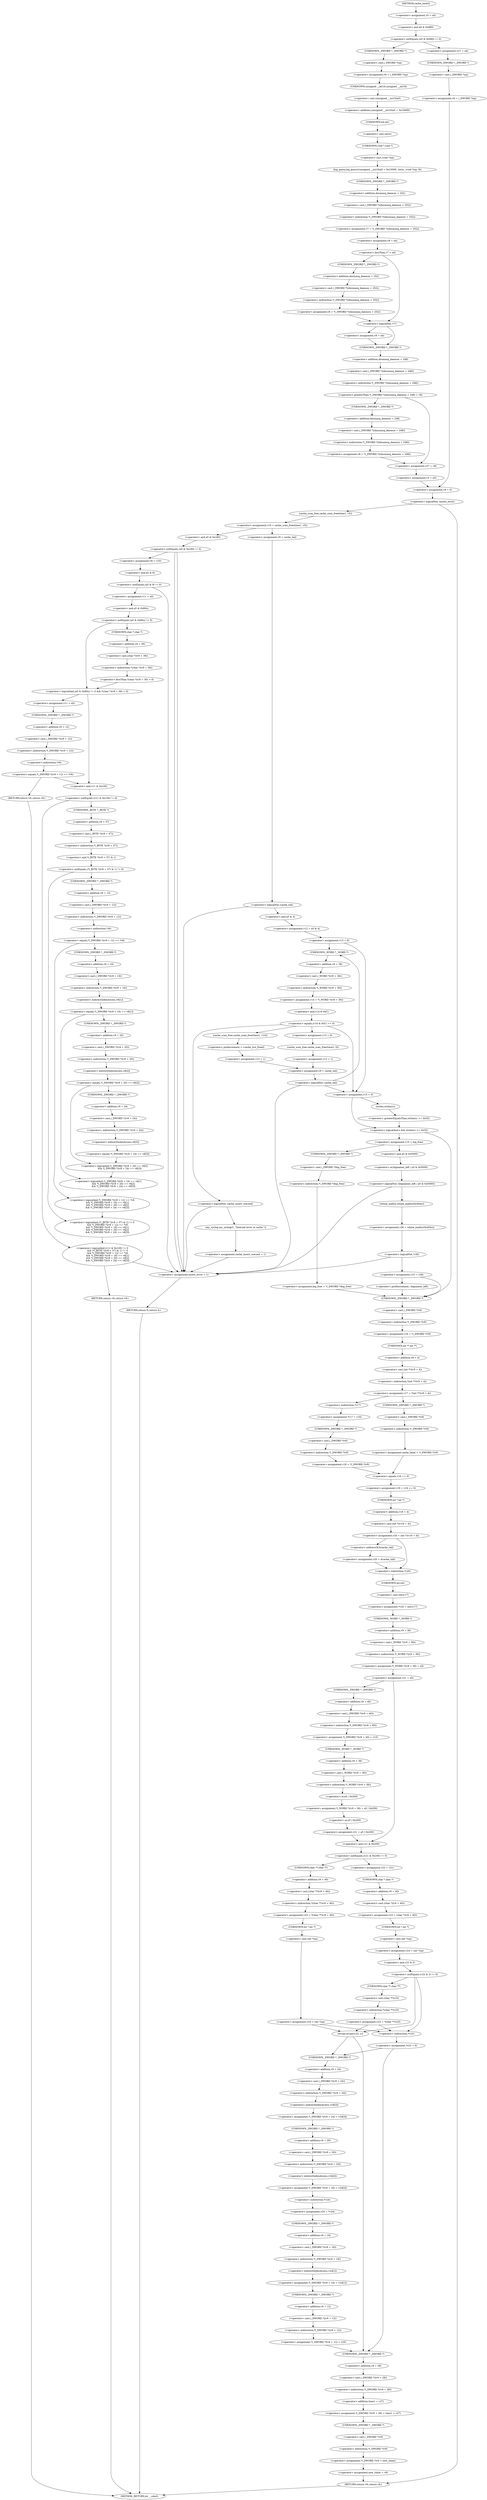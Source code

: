 digraph cache_insert {  
"1000152" [label = "(<operator>.assignment,v5 = a5)" ]
"1000156" [label = "(<operator>.notEquals,(a5 & 0x980) != 0)" ]
"1000157" [label = "(<operator>.and,a5 & 0x980)" ]
"1000162" [label = "(<operator>.assignment,v6 = (_DWORD *)cp)" ]
"1000164" [label = "(<operator>.cast,(_DWORD *)cp)" ]
"1000165" [label = "(UNKNOWN,_DWORD *,_DWORD *)" ]
"1000167" [label = "(log_query,log_query((unsigned __int16)a5 + 0x10000, (int)s, (void *)cp, 0))" ]
"1000168" [label = "(<operator>.addition,(unsigned __int16)a5 + 0x10000)" ]
"1000169" [label = "(<operator>.cast,(unsigned __int16)a5)" ]
"1000170" [label = "(UNKNOWN,unsigned __int16,unsigned __int16)" ]
"1000173" [label = "(<operator>.cast,(int)s)" ]
"1000174" [label = "(UNKNOWN,int,int)" ]
"1000176" [label = "(<operator>.cast,(void *)cp)" ]
"1000177" [label = "(UNKNOWN,void *,void *)" ]
"1000180" [label = "(<operator>.assignment,v7 = *(_DWORD *)(dnsmasq_daemon + 252))" ]
"1000182" [label = "(<operator>.indirection,*(_DWORD *)(dnsmasq_daemon + 252))" ]
"1000183" [label = "(<operator>.cast,(_DWORD *)(dnsmasq_daemon + 252))" ]
"1000184" [label = "(UNKNOWN,_DWORD *,_DWORD *)" ]
"1000185" [label = "(<operator>.addition,dnsmasq_daemon + 252)" ]
"1000188" [label = "(<operator>.assignment,v8 = a4)" ]
"1000192" [label = "(<operator>.lessThan,v7 < a4)" ]
"1000195" [label = "(<operator>.assignment,v8 = *(_DWORD *)(dnsmasq_daemon + 252))" ]
"1000197" [label = "(<operator>.indirection,*(_DWORD *)(dnsmasq_daemon + 252))" ]
"1000198" [label = "(<operator>.cast,(_DWORD *)(dnsmasq_daemon + 252))" ]
"1000199" [label = "(UNKNOWN,_DWORD *,_DWORD *)" ]
"1000200" [label = "(<operator>.addition,dnsmasq_daemon + 252)" ]
"1000204" [label = "(<operator>.logicalNot,!v7)" ]
"1000206" [label = "(<operator>.assignment,v8 = a4)" ]
"1000210" [label = "(<operator>.greaterThan,*(_DWORD *)(dnsmasq_daemon + 248) > v8)" ]
"1000211" [label = "(<operator>.indirection,*(_DWORD *)(dnsmasq_daemon + 248))" ]
"1000212" [label = "(<operator>.cast,(_DWORD *)(dnsmasq_daemon + 248))" ]
"1000213" [label = "(UNKNOWN,_DWORD *,_DWORD *)" ]
"1000214" [label = "(<operator>.addition,dnsmasq_daemon + 248)" ]
"1000218" [label = "(<operator>.assignment,v8 = *(_DWORD *)(dnsmasq_daemon + 248))" ]
"1000220" [label = "(<operator>.indirection,*(_DWORD *)(dnsmasq_daemon + 248))" ]
"1000221" [label = "(<operator>.cast,(_DWORD *)(dnsmasq_daemon + 248))" ]
"1000222" [label = "(UNKNOWN,_DWORD *,_DWORD *)" ]
"1000223" [label = "(<operator>.addition,dnsmasq_daemon + 248)" ]
"1000226" [label = "(<operator>.assignment,v27 = v8)" ]
"1000229" [label = "(<operator>.assignment,v5 = a5)" ]
"1000234" [label = "(<operator>.assignment,v27 = a4)" ]
"1000237" [label = "(<operator>.assignment,v6 = (_DWORD *)cp)" ]
"1000239" [label = "(<operator>.cast,(_DWORD *)cp)" ]
"1000240" [label = "(UNKNOWN,_DWORD *,_DWORD *)" ]
"1000242" [label = "(<operator>.assignment,v9 = 0)" ]
"1000246" [label = "(<operator>.logicalNot,!insert_error)" ]
"1000249" [label = "(<operator>.assignment,v10 = cache_scan_free(time1, v5))" ]
"1000251" [label = "(cache_scan_free,cache_scan_free(time1, v5))" ]
"1000258" [label = "(<operator>.notEquals,(a5 & 0x180) != 0)" ]
"1000259" [label = "(<operator>.and,a5 & 0x180)" ]
"1000267" [label = "(<operator>.assignment,v9 = v10)" ]
"1000271" [label = "(<operator>.notEquals,(a5 & 8) != 0)" ]
"1000272" [label = "(<operator>.and,a5 & 8)" ]
"1000277" [label = "(<operator>.assignment,v11 = a5)" ]
"1000281" [label = "(<operator>.logicalAnd,(a5 & 0x80u) != 0 && *(char *)(v9 + 36) < 0)" ]
"1000282" [label = "(<operator>.notEquals,(a5 & 0x80u) != 0)" ]
"1000283" [label = "(<operator>.and,a5 & 0x80u)" ]
"1000287" [label = "(<operator>.lessThan,*(char *)(v9 + 36) < 0)" ]
"1000288" [label = "(<operator>.indirection,*(char *)(v9 + 36))" ]
"1000289" [label = "(<operator>.cast,(char *)(v9 + 36))" ]
"1000290" [label = "(UNKNOWN,char *,char *)" ]
"1000291" [label = "(<operator>.addition,v9 + 36)" ]
"1000296" [label = "(<operator>.assignment,v11 = a5)" ]
"1000300" [label = "(<operator>.equals,*(_DWORD *)(v9 + 12) == *v6)" ]
"1000301" [label = "(<operator>.indirection,*(_DWORD *)(v9 + 12))" ]
"1000302" [label = "(<operator>.cast,(_DWORD *)(v9 + 12))" ]
"1000303" [label = "(UNKNOWN,_DWORD *,_DWORD *)" ]
"1000304" [label = "(<operator>.addition,v9 + 12)" ]
"1000307" [label = "(<operator>.indirection,*v6)" ]
"1000309" [label = "(RETURN,return v9;,return v9;)" ]
"1000312" [label = "(<operator>.logicalAnd,(v11 & 0x100) != 0\n              && (*(_BYTE *)(v9 + 37) & 1) != 0\n              && *(_DWORD *)(v9 + 12) == *v6\n              && *(_DWORD *)(v9 + 16) == v6[1]\n              && *(_DWORD *)(v9 + 20) == v6[2]\n              && *(_DWORD *)(v9 + 24) == v6[3])" ]
"1000313" [label = "(<operator>.notEquals,(v11 & 0x100) != 0)" ]
"1000314" [label = "(<operator>.and,v11 & 0x100)" ]
"1000318" [label = "(<operator>.logicalAnd,(*(_BYTE *)(v9 + 37) & 1) != 0\n              && *(_DWORD *)(v9 + 12) == *v6\n              && *(_DWORD *)(v9 + 16) == v6[1]\n              && *(_DWORD *)(v9 + 20) == v6[2]\n              && *(_DWORD *)(v9 + 24) == v6[3])" ]
"1000319" [label = "(<operator>.notEquals,(*(_BYTE *)(v9 + 37) & 1) != 0)" ]
"1000320" [label = "(<operator>.and,*(_BYTE *)(v9 + 37) & 1)" ]
"1000321" [label = "(<operator>.indirection,*(_BYTE *)(v9 + 37))" ]
"1000322" [label = "(<operator>.cast,(_BYTE *)(v9 + 37))" ]
"1000323" [label = "(UNKNOWN,_BYTE *,_BYTE *)" ]
"1000324" [label = "(<operator>.addition,v9 + 37)" ]
"1000329" [label = "(<operator>.logicalAnd,*(_DWORD *)(v9 + 12) == *v6\n              && *(_DWORD *)(v9 + 16) == v6[1]\n              && *(_DWORD *)(v9 + 20) == v6[2]\n              && *(_DWORD *)(v9 + 24) == v6[3])" ]
"1000330" [label = "(<operator>.equals,*(_DWORD *)(v9 + 12) == *v6)" ]
"1000331" [label = "(<operator>.indirection,*(_DWORD *)(v9 + 12))" ]
"1000332" [label = "(<operator>.cast,(_DWORD *)(v9 + 12))" ]
"1000333" [label = "(UNKNOWN,_DWORD *,_DWORD *)" ]
"1000334" [label = "(<operator>.addition,v9 + 12)" ]
"1000337" [label = "(<operator>.indirection,*v6)" ]
"1000339" [label = "(<operator>.logicalAnd,*(_DWORD *)(v9 + 16) == v6[1]\n              && *(_DWORD *)(v9 + 20) == v6[2]\n              && *(_DWORD *)(v9 + 24) == v6[3])" ]
"1000340" [label = "(<operator>.equals,*(_DWORD *)(v9 + 16) == v6[1])" ]
"1000341" [label = "(<operator>.indirection,*(_DWORD *)(v9 + 16))" ]
"1000342" [label = "(<operator>.cast,(_DWORD *)(v9 + 16))" ]
"1000343" [label = "(UNKNOWN,_DWORD *,_DWORD *)" ]
"1000344" [label = "(<operator>.addition,v9 + 16)" ]
"1000347" [label = "(<operator>.indirectIndexAccess,v6[1])" ]
"1000350" [label = "(<operator>.logicalAnd,*(_DWORD *)(v9 + 20) == v6[2]\n              && *(_DWORD *)(v9 + 24) == v6[3])" ]
"1000351" [label = "(<operator>.equals,*(_DWORD *)(v9 + 20) == v6[2])" ]
"1000352" [label = "(<operator>.indirection,*(_DWORD *)(v9 + 20))" ]
"1000353" [label = "(<operator>.cast,(_DWORD *)(v9 + 20))" ]
"1000354" [label = "(UNKNOWN,_DWORD *,_DWORD *)" ]
"1000355" [label = "(<operator>.addition,v9 + 20)" ]
"1000358" [label = "(<operator>.indirectIndexAccess,v6[2])" ]
"1000361" [label = "(<operator>.equals,*(_DWORD *)(v9 + 24) == v6[3])" ]
"1000362" [label = "(<operator>.indirection,*(_DWORD *)(v9 + 24))" ]
"1000363" [label = "(<operator>.cast,(_DWORD *)(v9 + 24))" ]
"1000364" [label = "(UNKNOWN,_DWORD *,_DWORD *)" ]
"1000365" [label = "(<operator>.addition,v9 + 24)" ]
"1000368" [label = "(<operator>.indirectIndexAccess,v6[3])" ]
"1000372" [label = "(RETURN,return v9;,return v9;)" ]
"1000375" [label = "(<operator>.assignment,insert_error = 1)" ]
"1000378" [label = "(RETURN,return 0;,return 0;)" ]
"1000380" [label = "(<operator>.assignment,v9 = cache_tail)" ]
"1000384" [label = "(<operator>.logicalNot,!cache_tail)" ]
"1000387" [label = "(<operator>.assignment,v12 = a5 & 4)" ]
"1000389" [label = "(<operator>.and,a5 & 4)" ]
"1000392" [label = "(<operator>.assignment,v13 = 0)" ]
"1000398" [label = "(<operator>.assignment,v14 = *(_WORD *)(v9 + 36))" ]
"1000400" [label = "(<operator>.indirection,*(_WORD *)(v9 + 36))" ]
"1000401" [label = "(<operator>.cast,(_WORD *)(v9 + 36))" ]
"1000402" [label = "(UNKNOWN,_WORD *,_WORD *)" ]
"1000403" [label = "(<operator>.addition,v9 + 36)" ]
"1000407" [label = "(<operator>.equals,(v14 & 0xC) == 0)" ]
"1000408" [label = "(<operator>.and,v14 & 0xC)" ]
"1000417" [label = "(<operator>.logicalNot,!cache_insert_warned)" ]
"1000420" [label = "(my_syslog,my_syslog(3, \"Internal error in cache.\"))" ]
"1000423" [label = "(<operator>.assignment,cache_insert_warned = 1)" ]
"1000430" [label = "(cache_scan_free,cache_scan_free(time1, v14))" ]
"1000433" [label = "(<operator>.preIncrement,++cache_live_freed)" ]
"1000435" [label = "(<operator>.assignment,v13 = 1)" ]
"1000440" [label = "(<operator>.assignment,v13 = 0)" ]
"1000443" [label = "(cache_scan_free,cache_scan_free(time1, 0))" ]
"1000446" [label = "(<operator>.assignment,v12 = 1)" ]
"1000449" [label = "(<operator>.assignment,v9 = cache_tail)" ]
"1000453" [label = "(<operator>.logicalNot,!cache_tail)" ]
"1000456" [label = "(<operator>.assignment,v15 = 0)" ]
"1000460" [label = "(<operator>.logicalAnd,s && strlen(s) >= 0x32)" ]
"1000462" [label = "(<operator>.greaterEqualsThan,strlen(s) >= 0x32)" ]
"1000463" [label = "(strlen,strlen(s))" ]
"1000467" [label = "(<operator>.assignment,v15 = big_free)" ]
"1000473" [label = "(<operator>.assignment,big_free = *(_DWORD *)big_free)" ]
"1000475" [label = "(<operator>.indirection,*(_DWORD *)big_free)" ]
"1000476" [label = "(<operator>.cast,(_DWORD *)big_free)" ]
"1000477" [label = "(UNKNOWN,_DWORD *,_DWORD *)" ]
"1000482" [label = "(<operator>.logicalNot,!(bignames_left | a5 & 0x5000))" ]
"1000483" [label = "(<operator>.or,bignames_left | a5 & 0x5000)" ]
"1000485" [label = "(<operator>.and,a5 & 0x5000)" ]
"1000489" [label = "(<operator>.assignment,v26 = whine_malloc(0x404u))" ]
"1000491" [label = "(whine_malloc,whine_malloc(0x404u))" ]
"1000494" [label = "(<operator>.logicalNot,!v26)" ]
"1000497" [label = "(<operator>.assignment,v15 = v26)" ]
"1000502" [label = "(<operator>.preDecrement,--bignames_left)" ]
"1000504" [label = "(<operator>.assignment,v16 = *(_DWORD *)v9)" ]
"1000506" [label = "(<operator>.indirection,*(_DWORD *)v9)" ]
"1000507" [label = "(<operator>.cast,(_DWORD *)v9)" ]
"1000508" [label = "(UNKNOWN,_DWORD *,_DWORD *)" ]
"1000510" [label = "(<operator>.assignment,v17 = *(int **)(v9 + 4))" ]
"1000512" [label = "(<operator>.indirection,*(int **)(v9 + 4))" ]
"1000513" [label = "(<operator>.cast,(int **)(v9 + 4))" ]
"1000514" [label = "(UNKNOWN,int **,int **)" ]
"1000515" [label = "(<operator>.addition,v9 + 4)" ]
"1000521" [label = "(<operator>.assignment,*v17 = v16)" ]
"1000522" [label = "(<operator>.indirection,*v17)" ]
"1000525" [label = "(<operator>.assignment,v16 = *(_DWORD *)v9)" ]
"1000527" [label = "(<operator>.indirection,*(_DWORD *)v9)" ]
"1000528" [label = "(<operator>.cast,(_DWORD *)v9)" ]
"1000529" [label = "(UNKNOWN,_DWORD *,_DWORD *)" ]
"1000533" [label = "(<operator>.assignment,cache_head = *(_DWORD *)v9)" ]
"1000535" [label = "(<operator>.indirection,*(_DWORD *)v9)" ]
"1000536" [label = "(<operator>.cast,(_DWORD *)v9)" ]
"1000537" [label = "(UNKNOWN,_DWORD *,_DWORD *)" ]
"1000539" [label = "(<operator>.assignment,v19 = v16 == 0)" ]
"1000541" [label = "(<operator>.equals,v16 == 0)" ]
"1000544" [label = "(<operator>.assignment,v20 = (int *)(v16 + 4))" ]
"1000546" [label = "(<operator>.cast,(int *)(v16 + 4))" ]
"1000547" [label = "(UNKNOWN,int *,int *)" ]
"1000548" [label = "(<operator>.addition,v16 + 4)" ]
"1000553" [label = "(<operator>.assignment,v20 = &cache_tail)" ]
"1000555" [label = "(<operator>.addressOf,&cache_tail)" ]
"1000557" [label = "(<operator>.assignment,*v20 = (int)v17)" ]
"1000558" [label = "(<operator>.indirection,*v20)" ]
"1000560" [label = "(<operator>.cast,(int)v17)" ]
"1000561" [label = "(UNKNOWN,int,int)" ]
"1000563" [label = "(<operator>.assignment,*(_WORD *)(v9 + 36) = a5)" ]
"1000564" [label = "(<operator>.indirection,*(_WORD *)(v9 + 36))" ]
"1000565" [label = "(<operator>.cast,(_WORD *)(v9 + 36))" ]
"1000566" [label = "(UNKNOWN,_WORD *,_WORD *)" ]
"1000567" [label = "(<operator>.addition,v9 + 36)" ]
"1000571" [label = "(<operator>.assignment,v21 = a5)" ]
"1000577" [label = "(<operator>.assignment,*(_DWORD *)(v9 + 40) = v15)" ]
"1000578" [label = "(<operator>.indirection,*(_DWORD *)(v9 + 40))" ]
"1000579" [label = "(<operator>.cast,(_DWORD *)(v9 + 40))" ]
"1000580" [label = "(UNKNOWN,_DWORD *,_DWORD *)" ]
"1000581" [label = "(<operator>.addition,v9 + 40)" ]
"1000585" [label = "(<operator>.assignment,*(_WORD *)(v9 + 36) = a5 | 0x200)" ]
"1000586" [label = "(<operator>.indirection,*(_WORD *)(v9 + 36))" ]
"1000587" [label = "(<operator>.cast,(_WORD *)(v9 + 36))" ]
"1000588" [label = "(UNKNOWN,_WORD *,_WORD *)" ]
"1000589" [label = "(<operator>.addition,v9 + 36)" ]
"1000592" [label = "(<operator>.or,a5 | 0x200)" ]
"1000595" [label = "(<operator>.assignment,v21 = a5 | 0x200)" ]
"1000597" [label = "(<operator>.or,a5 | 0x200)" ]
"1000601" [label = "(<operator>.notEquals,(v21 & 0x200) != 0)" ]
"1000602" [label = "(<operator>.and,v21 & 0x200)" ]
"1000607" [label = "(<operator>.assignment,v23 = *(char **)(v9 + 40))" ]
"1000609" [label = "(<operator>.indirection,*(char **)(v9 + 40))" ]
"1000610" [label = "(<operator>.cast,(char **)(v9 + 40))" ]
"1000611" [label = "(UNKNOWN,char **,char **)" ]
"1000612" [label = "(<operator>.addition,v9 + 40)" ]
"1000615" [label = "(<operator>.assignment,v24 = (int *)cp)" ]
"1000617" [label = "(<operator>.cast,(int *)cp)" ]
"1000618" [label = "(UNKNOWN,int *,int *)" ]
"1000622" [label = "(<operator>.assignment,v22 = v21)" ]
"1000625" [label = "(<operator>.assignment,v23 = (char *)(v9 + 40))" ]
"1000627" [label = "(<operator>.cast,(char *)(v9 + 40))" ]
"1000628" [label = "(UNKNOWN,char *,char *)" ]
"1000629" [label = "(<operator>.addition,v9 + 40)" ]
"1000632" [label = "(<operator>.assignment,v24 = (int *)cp)" ]
"1000634" [label = "(<operator>.cast,(int *)cp)" ]
"1000635" [label = "(UNKNOWN,int *,int *)" ]
"1000638" [label = "(<operator>.notEquals,(v22 & 2) != 0)" ]
"1000639" [label = "(<operator>.and,v22 & 2)" ]
"1000643" [label = "(<operator>.assignment,v23 = *(char **)v23)" ]
"1000645" [label = "(<operator>.indirection,*(char **)v23)" ]
"1000646" [label = "(<operator>.cast,(char **)v23)" ]
"1000647" [label = "(UNKNOWN,char **,char **)" ]
"1000651" [label = "(strcpy,strcpy(v23, s))" ]
"1000655" [label = "(<operator>.assignment,*v23 = 0)" ]
"1000656" [label = "(<operator>.indirection,*v23)" ]
"1000662" [label = "(<operator>.assignment,*(_DWORD *)(v9 + 24) = v24[3])" ]
"1000663" [label = "(<operator>.indirection,*(_DWORD *)(v9 + 24))" ]
"1000664" [label = "(<operator>.cast,(_DWORD *)(v9 + 24))" ]
"1000665" [label = "(UNKNOWN,_DWORD *,_DWORD *)" ]
"1000666" [label = "(<operator>.addition,v9 + 24)" ]
"1000669" [label = "(<operator>.indirectIndexAccess,v24[3])" ]
"1000672" [label = "(<operator>.assignment,*(_DWORD *)(v9 + 20) = v24[2])" ]
"1000673" [label = "(<operator>.indirection,*(_DWORD *)(v9 + 20))" ]
"1000674" [label = "(<operator>.cast,(_DWORD *)(v9 + 20))" ]
"1000675" [label = "(UNKNOWN,_DWORD *,_DWORD *)" ]
"1000676" [label = "(<operator>.addition,v9 + 20)" ]
"1000679" [label = "(<operator>.indirectIndexAccess,v24[2])" ]
"1000682" [label = "(<operator>.assignment,v25 = *v24)" ]
"1000684" [label = "(<operator>.indirection,*v24)" ]
"1000686" [label = "(<operator>.assignment,*(_DWORD *)(v9 + 16) = v24[1])" ]
"1000687" [label = "(<operator>.indirection,*(_DWORD *)(v9 + 16))" ]
"1000688" [label = "(<operator>.cast,(_DWORD *)(v9 + 16))" ]
"1000689" [label = "(UNKNOWN,_DWORD *,_DWORD *)" ]
"1000690" [label = "(<operator>.addition,v9 + 16)" ]
"1000693" [label = "(<operator>.indirectIndexAccess,v24[1])" ]
"1000696" [label = "(<operator>.assignment,*(_DWORD *)(v9 + 12) = v25)" ]
"1000697" [label = "(<operator>.indirection,*(_DWORD *)(v9 + 12))" ]
"1000698" [label = "(<operator>.cast,(_DWORD *)(v9 + 12))" ]
"1000699" [label = "(UNKNOWN,_DWORD *,_DWORD *)" ]
"1000700" [label = "(<operator>.addition,v9 + 12)" ]
"1000704" [label = "(<operator>.assignment,*(_DWORD *)(v9 + 28) = time1 + v27)" ]
"1000705" [label = "(<operator>.indirection,*(_DWORD *)(v9 + 28))" ]
"1000706" [label = "(<operator>.cast,(_DWORD *)(v9 + 28))" ]
"1000707" [label = "(UNKNOWN,_DWORD *,_DWORD *)" ]
"1000708" [label = "(<operator>.addition,v9 + 28)" ]
"1000711" [label = "(<operator>.addition,time1 + v27)" ]
"1000714" [label = "(<operator>.assignment,*(_DWORD *)v9 = new_chain)" ]
"1000715" [label = "(<operator>.indirection,*(_DWORD *)v9)" ]
"1000716" [label = "(<operator>.cast,(_DWORD *)v9)" ]
"1000717" [label = "(UNKNOWN,_DWORD *,_DWORD *)" ]
"1000720" [label = "(<operator>.assignment,new_chain = v9)" ]
"1000723" [label = "(RETURN,return v9;,return v9;)" ]
"1000123" [label = "(METHOD,cache_insert)" ]
"1000725" [label = "(METHOD_RETURN,int __cdecl)" ]
  "1000152" -> "1000157" 
  "1000156" -> "1000165" 
  "1000156" -> "1000234" 
  "1000157" -> "1000156" 
  "1000162" -> "1000170" 
  "1000164" -> "1000162" 
  "1000165" -> "1000164" 
  "1000167" -> "1000184" 
  "1000168" -> "1000174" 
  "1000169" -> "1000168" 
  "1000170" -> "1000169" 
  "1000173" -> "1000177" 
  "1000174" -> "1000173" 
  "1000176" -> "1000167" 
  "1000177" -> "1000176" 
  "1000180" -> "1000188" 
  "1000182" -> "1000180" 
  "1000183" -> "1000182" 
  "1000184" -> "1000185" 
  "1000185" -> "1000183" 
  "1000188" -> "1000192" 
  "1000192" -> "1000199" 
  "1000192" -> "1000204" 
  "1000195" -> "1000204" 
  "1000197" -> "1000195" 
  "1000198" -> "1000197" 
  "1000199" -> "1000200" 
  "1000200" -> "1000198" 
  "1000204" -> "1000213" 
  "1000204" -> "1000206" 
  "1000206" -> "1000213" 
  "1000210" -> "1000222" 
  "1000210" -> "1000226" 
  "1000211" -> "1000210" 
  "1000212" -> "1000211" 
  "1000213" -> "1000214" 
  "1000214" -> "1000212" 
  "1000218" -> "1000226" 
  "1000220" -> "1000218" 
  "1000221" -> "1000220" 
  "1000222" -> "1000223" 
  "1000223" -> "1000221" 
  "1000226" -> "1000229" 
  "1000229" -> "1000242" 
  "1000234" -> "1000240" 
  "1000237" -> "1000242" 
  "1000239" -> "1000237" 
  "1000240" -> "1000239" 
  "1000242" -> "1000246" 
  "1000246" -> "1000251" 
  "1000246" -> "1000723" 
  "1000249" -> "1000259" 
  "1000249" -> "1000380" 
  "1000251" -> "1000249" 
  "1000258" -> "1000267" 
  "1000258" -> "1000375" 
  "1000258" -> "1000375" 
  "1000259" -> "1000258" 
  "1000267" -> "1000272" 
  "1000271" -> "1000277" 
  "1000271" -> "1000375" 
  "1000272" -> "1000271" 
  "1000277" -> "1000283" 
  "1000281" -> "1000296" 
  "1000281" -> "1000314" 
  "1000282" -> "1000290" 
  "1000282" -> "1000281" 
  "1000283" -> "1000282" 
  "1000287" -> "1000281" 
  "1000288" -> "1000287" 
  "1000289" -> "1000288" 
  "1000290" -> "1000291" 
  "1000291" -> "1000289" 
  "1000296" -> "1000303" 
  "1000300" -> "1000309" 
  "1000300" -> "1000314" 
  "1000301" -> "1000307" 
  "1000302" -> "1000301" 
  "1000303" -> "1000304" 
  "1000304" -> "1000302" 
  "1000307" -> "1000300" 
  "1000309" -> "1000725" 
  "1000312" -> "1000372" 
  "1000312" -> "1000375" 
  "1000313" -> "1000323" 
  "1000313" -> "1000312" 
  "1000314" -> "1000313" 
  "1000318" -> "1000312" 
  "1000319" -> "1000333" 
  "1000319" -> "1000318" 
  "1000320" -> "1000319" 
  "1000321" -> "1000320" 
  "1000322" -> "1000321" 
  "1000323" -> "1000324" 
  "1000324" -> "1000322" 
  "1000329" -> "1000318" 
  "1000330" -> "1000343" 
  "1000330" -> "1000329" 
  "1000331" -> "1000337" 
  "1000332" -> "1000331" 
  "1000333" -> "1000334" 
  "1000334" -> "1000332" 
  "1000337" -> "1000330" 
  "1000339" -> "1000329" 
  "1000340" -> "1000354" 
  "1000340" -> "1000339" 
  "1000341" -> "1000347" 
  "1000342" -> "1000341" 
  "1000343" -> "1000344" 
  "1000344" -> "1000342" 
  "1000347" -> "1000340" 
  "1000350" -> "1000339" 
  "1000351" -> "1000364" 
  "1000351" -> "1000350" 
  "1000352" -> "1000358" 
  "1000353" -> "1000352" 
  "1000354" -> "1000355" 
  "1000355" -> "1000353" 
  "1000358" -> "1000351" 
  "1000361" -> "1000350" 
  "1000362" -> "1000368" 
  "1000363" -> "1000362" 
  "1000364" -> "1000365" 
  "1000365" -> "1000363" 
  "1000368" -> "1000361" 
  "1000372" -> "1000725" 
  "1000375" -> "1000378" 
  "1000378" -> "1000725" 
  "1000380" -> "1000384" 
  "1000384" -> "1000375" 
  "1000384" -> "1000389" 
  "1000387" -> "1000392" 
  "1000389" -> "1000387" 
  "1000392" -> "1000402" 
  "1000392" -> "1000456" 
  "1000398" -> "1000408" 
  "1000400" -> "1000398" 
  "1000401" -> "1000400" 
  "1000402" -> "1000403" 
  "1000403" -> "1000401" 
  "1000407" -> "1000456" 
  "1000407" -> "1000417" 
  "1000407" -> "1000430" 
  "1000407" -> "1000440" 
  "1000408" -> "1000407" 
  "1000417" -> "1000420" 
  "1000417" -> "1000375" 
  "1000420" -> "1000423" 
  "1000423" -> "1000375" 
  "1000430" -> "1000433" 
  "1000433" -> "1000435" 
  "1000435" -> "1000449" 
  "1000440" -> "1000443" 
  "1000443" -> "1000446" 
  "1000446" -> "1000449" 
  "1000449" -> "1000453" 
  "1000453" -> "1000402" 
  "1000453" -> "1000456" 
  "1000453" -> "1000375" 
  "1000456" -> "1000460" 
  "1000456" -> "1000463" 
  "1000460" -> "1000467" 
  "1000460" -> "1000508" 
  "1000462" -> "1000460" 
  "1000463" -> "1000462" 
  "1000467" -> "1000477" 
  "1000467" -> "1000485" 
  "1000473" -> "1000508" 
  "1000475" -> "1000473" 
  "1000476" -> "1000475" 
  "1000477" -> "1000476" 
  "1000482" -> "1000375" 
  "1000482" -> "1000491" 
  "1000483" -> "1000482" 
  "1000485" -> "1000483" 
  "1000489" -> "1000494" 
  "1000491" -> "1000489" 
  "1000494" -> "1000375" 
  "1000494" -> "1000497" 
  "1000497" -> "1000502" 
  "1000497" -> "1000508" 
  "1000502" -> "1000508" 
  "1000504" -> "1000514" 
  "1000506" -> "1000504" 
  "1000507" -> "1000506" 
  "1000508" -> "1000507" 
  "1000510" -> "1000522" 
  "1000510" -> "1000537" 
  "1000512" -> "1000510" 
  "1000513" -> "1000512" 
  "1000514" -> "1000515" 
  "1000515" -> "1000513" 
  "1000521" -> "1000529" 
  "1000522" -> "1000521" 
  "1000525" -> "1000541" 
  "1000527" -> "1000525" 
  "1000528" -> "1000527" 
  "1000529" -> "1000528" 
  "1000533" -> "1000541" 
  "1000535" -> "1000533" 
  "1000536" -> "1000535" 
  "1000537" -> "1000536" 
  "1000539" -> "1000547" 
  "1000541" -> "1000539" 
  "1000544" -> "1000555" 
  "1000544" -> "1000558" 
  "1000546" -> "1000544" 
  "1000547" -> "1000548" 
  "1000548" -> "1000546" 
  "1000553" -> "1000558" 
  "1000555" -> "1000553" 
  "1000557" -> "1000566" 
  "1000558" -> "1000561" 
  "1000560" -> "1000557" 
  "1000561" -> "1000560" 
  "1000563" -> "1000571" 
  "1000564" -> "1000563" 
  "1000565" -> "1000564" 
  "1000566" -> "1000567" 
  "1000567" -> "1000565" 
  "1000571" -> "1000580" 
  "1000571" -> "1000602" 
  "1000577" -> "1000588" 
  "1000578" -> "1000577" 
  "1000579" -> "1000578" 
  "1000580" -> "1000581" 
  "1000581" -> "1000579" 
  "1000585" -> "1000597" 
  "1000586" -> "1000592" 
  "1000587" -> "1000586" 
  "1000588" -> "1000589" 
  "1000589" -> "1000587" 
  "1000592" -> "1000585" 
  "1000595" -> "1000602" 
  "1000597" -> "1000595" 
  "1000601" -> "1000611" 
  "1000601" -> "1000622" 
  "1000602" -> "1000601" 
  "1000607" -> "1000618" 
  "1000609" -> "1000607" 
  "1000610" -> "1000609" 
  "1000611" -> "1000612" 
  "1000612" -> "1000610" 
  "1000615" -> "1000651" 
  "1000615" -> "1000656" 
  "1000617" -> "1000615" 
  "1000618" -> "1000617" 
  "1000622" -> "1000628" 
  "1000625" -> "1000635" 
  "1000627" -> "1000625" 
  "1000628" -> "1000629" 
  "1000629" -> "1000627" 
  "1000632" -> "1000639" 
  "1000634" -> "1000632" 
  "1000635" -> "1000634" 
  "1000638" -> "1000647" 
  "1000638" -> "1000651" 
  "1000638" -> "1000656" 
  "1000639" -> "1000638" 
  "1000643" -> "1000651" 
  "1000643" -> "1000656" 
  "1000645" -> "1000643" 
  "1000646" -> "1000645" 
  "1000647" -> "1000646" 
  "1000651" -> "1000665" 
  "1000651" -> "1000707" 
  "1000655" -> "1000665" 
  "1000655" -> "1000707" 
  "1000656" -> "1000655" 
  "1000662" -> "1000675" 
  "1000663" -> "1000669" 
  "1000664" -> "1000663" 
  "1000665" -> "1000666" 
  "1000666" -> "1000664" 
  "1000669" -> "1000662" 
  "1000672" -> "1000684" 
  "1000673" -> "1000679" 
  "1000674" -> "1000673" 
  "1000675" -> "1000676" 
  "1000676" -> "1000674" 
  "1000679" -> "1000672" 
  "1000682" -> "1000689" 
  "1000684" -> "1000682" 
  "1000686" -> "1000699" 
  "1000687" -> "1000693" 
  "1000688" -> "1000687" 
  "1000689" -> "1000690" 
  "1000690" -> "1000688" 
  "1000693" -> "1000686" 
  "1000696" -> "1000707" 
  "1000697" -> "1000696" 
  "1000698" -> "1000697" 
  "1000699" -> "1000700" 
  "1000700" -> "1000698" 
  "1000704" -> "1000717" 
  "1000705" -> "1000711" 
  "1000706" -> "1000705" 
  "1000707" -> "1000708" 
  "1000708" -> "1000706" 
  "1000711" -> "1000704" 
  "1000714" -> "1000720" 
  "1000715" -> "1000714" 
  "1000716" -> "1000715" 
  "1000717" -> "1000716" 
  "1000720" -> "1000723" 
  "1000723" -> "1000725" 
  "1000123" -> "1000152" 
}
